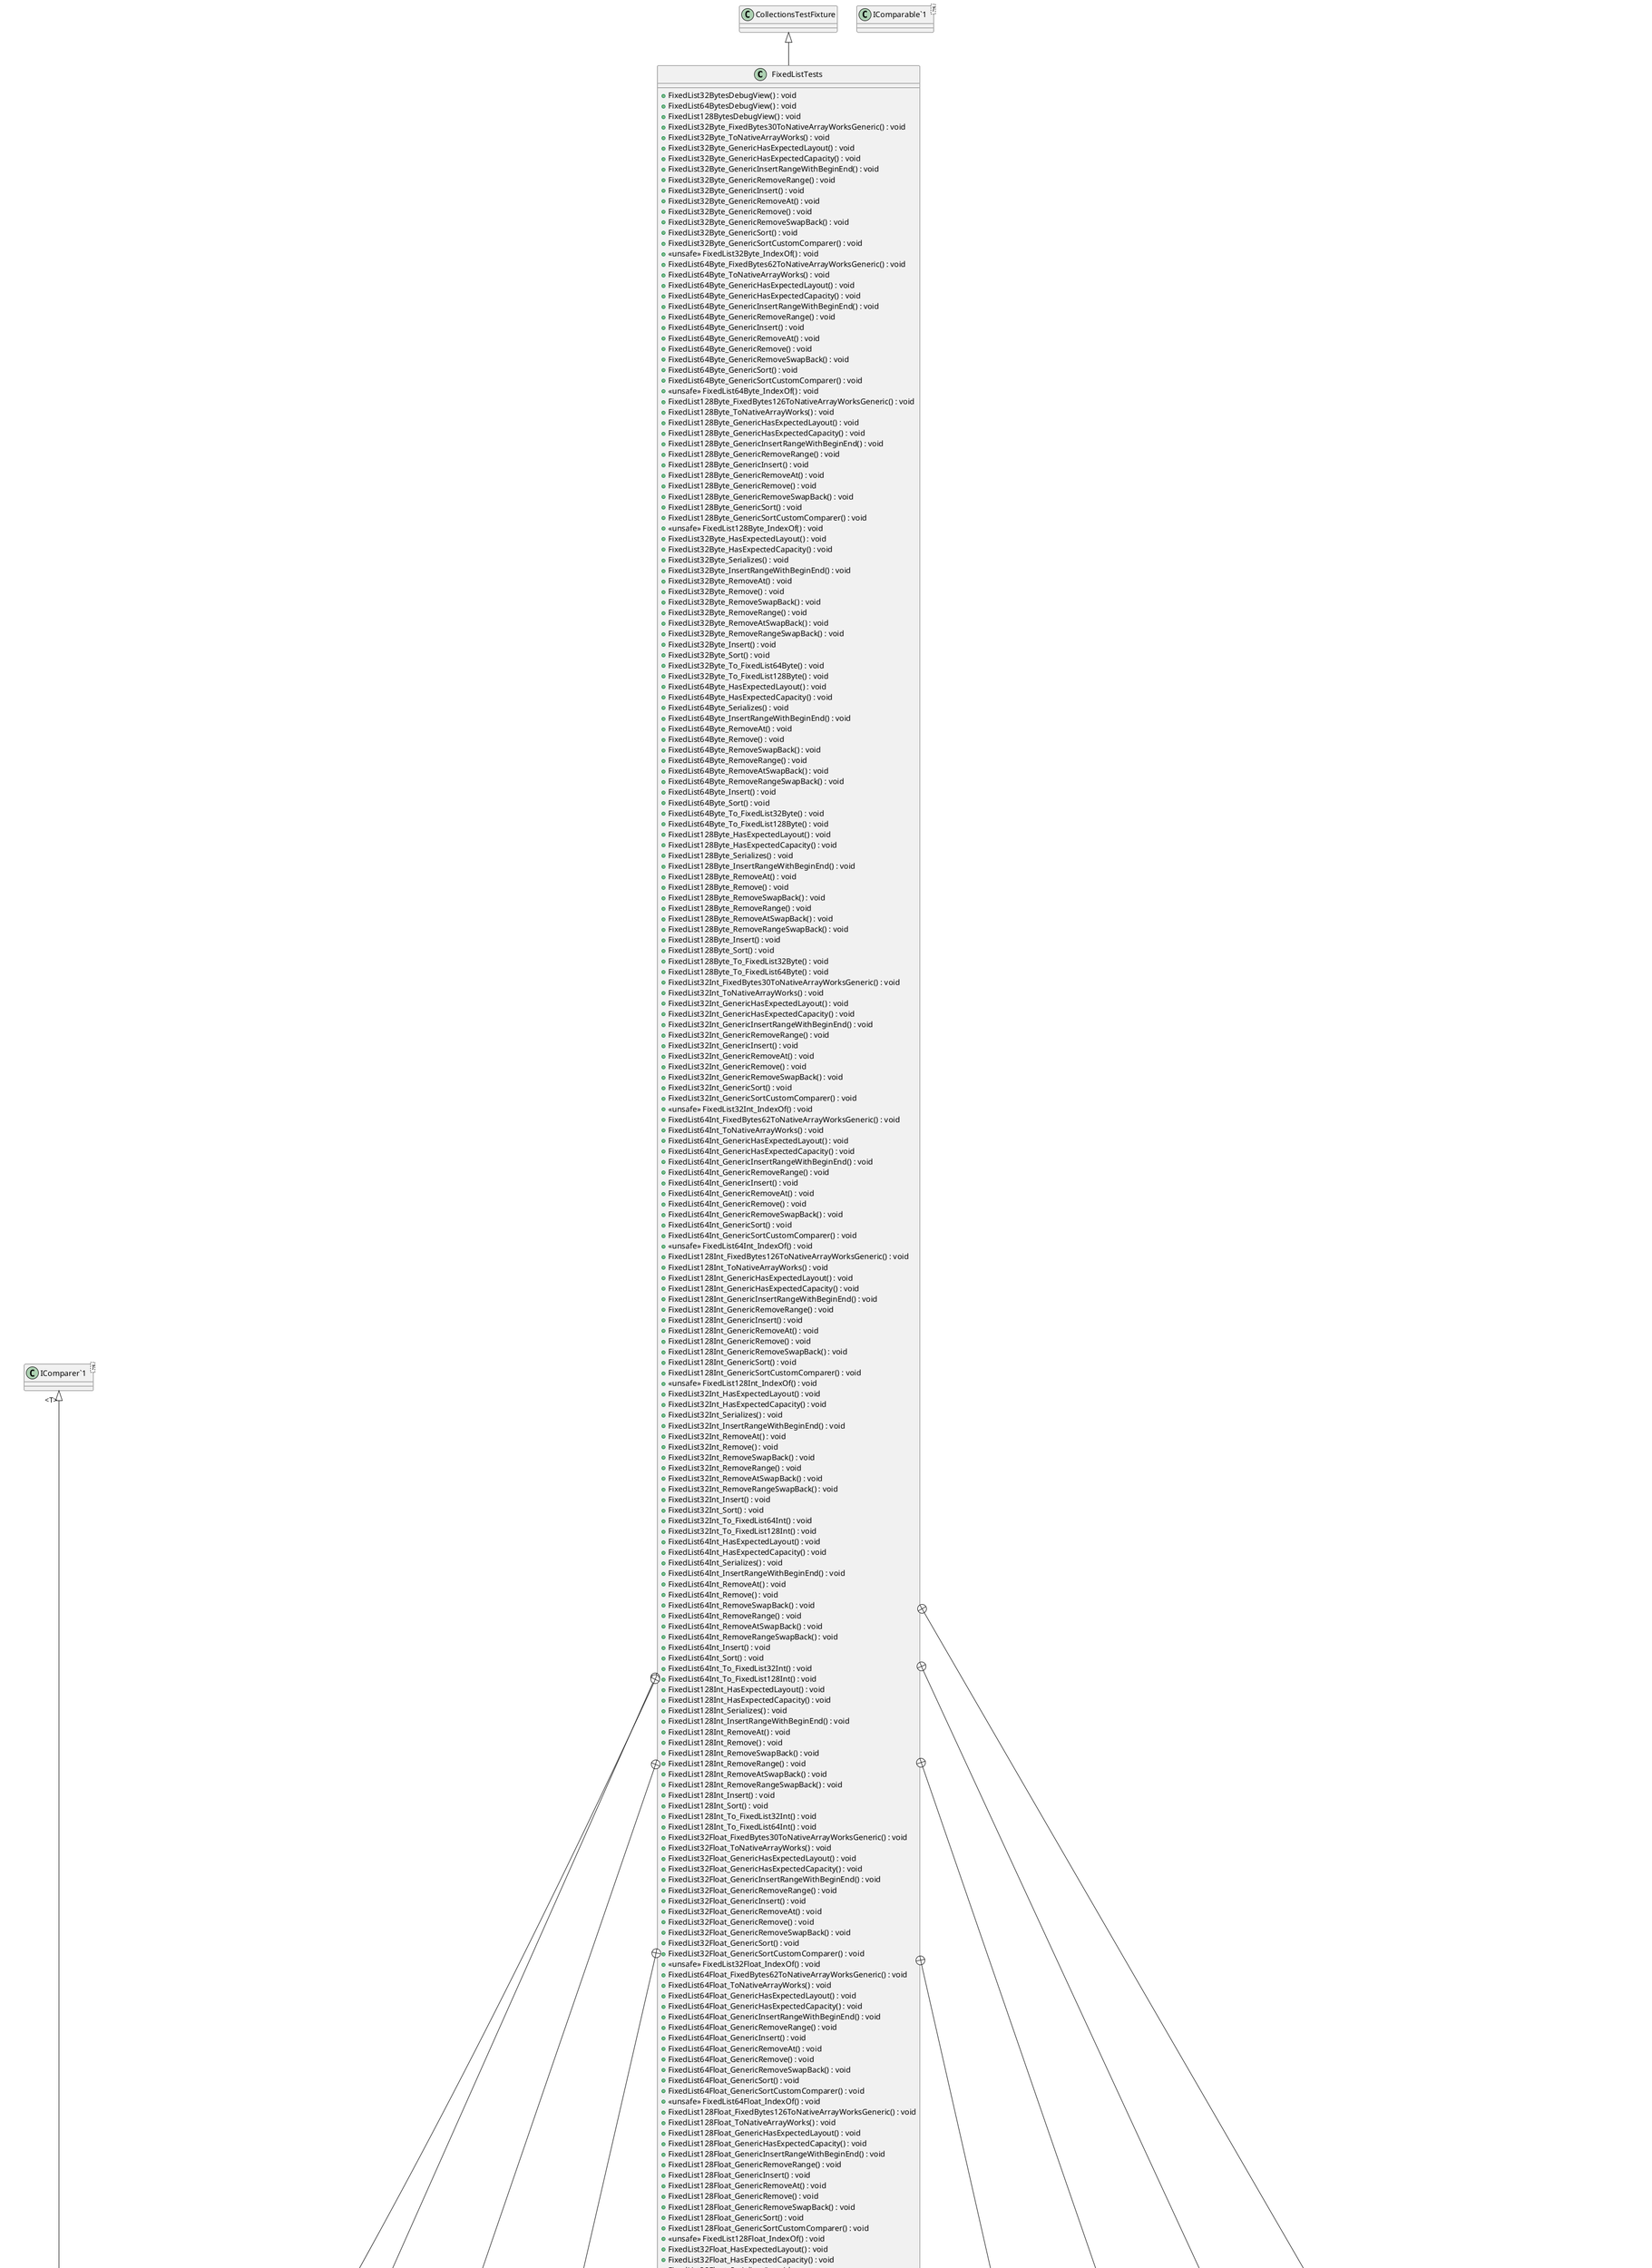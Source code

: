 @startuml
class FixedListTests {
    + FixedList32BytesDebugView() : void
    + FixedList64BytesDebugView() : void
    + FixedList128BytesDebugView() : void
    + FixedList32Byte_FixedBytes30ToNativeArrayWorksGeneric() : void
    + FixedList32Byte_ToNativeArrayWorks() : void
    + FixedList32Byte_GenericHasExpectedLayout() : void
    + FixedList32Byte_GenericHasExpectedCapacity() : void
    + FixedList32Byte_GenericInsertRangeWithBeginEnd() : void
    + FixedList32Byte_GenericRemoveRange() : void
    + FixedList32Byte_GenericInsert() : void
    + FixedList32Byte_GenericRemoveAt() : void
    + FixedList32Byte_GenericRemove() : void
    + FixedList32Byte_GenericRemoveSwapBack() : void
    + FixedList32Byte_GenericSort() : void
    + FixedList32Byte_GenericSortCustomComparer() : void
    + <<unsafe>> FixedList32Byte_IndexOf() : void
    + FixedList64Byte_FixedBytes62ToNativeArrayWorksGeneric() : void
    + FixedList64Byte_ToNativeArrayWorks() : void
    + FixedList64Byte_GenericHasExpectedLayout() : void
    + FixedList64Byte_GenericHasExpectedCapacity() : void
    + FixedList64Byte_GenericInsertRangeWithBeginEnd() : void
    + FixedList64Byte_GenericRemoveRange() : void
    + FixedList64Byte_GenericInsert() : void
    + FixedList64Byte_GenericRemoveAt() : void
    + FixedList64Byte_GenericRemove() : void
    + FixedList64Byte_GenericRemoveSwapBack() : void
    + FixedList64Byte_GenericSort() : void
    + FixedList64Byte_GenericSortCustomComparer() : void
    + <<unsafe>> FixedList64Byte_IndexOf() : void
    + FixedList128Byte_FixedBytes126ToNativeArrayWorksGeneric() : void
    + FixedList128Byte_ToNativeArrayWorks() : void
    + FixedList128Byte_GenericHasExpectedLayout() : void
    + FixedList128Byte_GenericHasExpectedCapacity() : void
    + FixedList128Byte_GenericInsertRangeWithBeginEnd() : void
    + FixedList128Byte_GenericRemoveRange() : void
    + FixedList128Byte_GenericInsert() : void
    + FixedList128Byte_GenericRemoveAt() : void
    + FixedList128Byte_GenericRemove() : void
    + FixedList128Byte_GenericRemoveSwapBack() : void
    + FixedList128Byte_GenericSort() : void
    + FixedList128Byte_GenericSortCustomComparer() : void
    + <<unsafe>> FixedList128Byte_IndexOf() : void
    + FixedList32Byte_HasExpectedLayout() : void
    + FixedList32Byte_HasExpectedCapacity() : void
    + FixedList32Byte_Serializes() : void
    + FixedList32Byte_InsertRangeWithBeginEnd() : void
    + FixedList32Byte_RemoveAt() : void
    + FixedList32Byte_Remove() : void
    + FixedList32Byte_RemoveSwapBack() : void
    + FixedList32Byte_RemoveRange() : void
    + FixedList32Byte_RemoveAtSwapBack() : void
    + FixedList32Byte_RemoveRangeSwapBack() : void
    + FixedList32Byte_Insert() : void
    + FixedList32Byte_Sort() : void
    + FixedList32Byte_To_FixedList64Byte() : void
    + FixedList32Byte_To_FixedList128Byte() : void
    + FixedList64Byte_HasExpectedLayout() : void
    + FixedList64Byte_HasExpectedCapacity() : void
    + FixedList64Byte_Serializes() : void
    + FixedList64Byte_InsertRangeWithBeginEnd() : void
    + FixedList64Byte_RemoveAt() : void
    + FixedList64Byte_Remove() : void
    + FixedList64Byte_RemoveSwapBack() : void
    + FixedList64Byte_RemoveRange() : void
    + FixedList64Byte_RemoveAtSwapBack() : void
    + FixedList64Byte_RemoveRangeSwapBack() : void
    + FixedList64Byte_Insert() : void
    + FixedList64Byte_Sort() : void
    + FixedList64Byte_To_FixedList32Byte() : void
    + FixedList64Byte_To_FixedList128Byte() : void
    + FixedList128Byte_HasExpectedLayout() : void
    + FixedList128Byte_HasExpectedCapacity() : void
    + FixedList128Byte_Serializes() : void
    + FixedList128Byte_InsertRangeWithBeginEnd() : void
    + FixedList128Byte_RemoveAt() : void
    + FixedList128Byte_Remove() : void
    + FixedList128Byte_RemoveSwapBack() : void
    + FixedList128Byte_RemoveRange() : void
    + FixedList128Byte_RemoveAtSwapBack() : void
    + FixedList128Byte_RemoveRangeSwapBack() : void
    + FixedList128Byte_Insert() : void
    + FixedList128Byte_Sort() : void
    + FixedList128Byte_To_FixedList32Byte() : void
    + FixedList128Byte_To_FixedList64Byte() : void
    + FixedList32Int_FixedBytes30ToNativeArrayWorksGeneric() : void
    + FixedList32Int_ToNativeArrayWorks() : void
    + FixedList32Int_GenericHasExpectedLayout() : void
    + FixedList32Int_GenericHasExpectedCapacity() : void
    + FixedList32Int_GenericInsertRangeWithBeginEnd() : void
    + FixedList32Int_GenericRemoveRange() : void
    + FixedList32Int_GenericInsert() : void
    + FixedList32Int_GenericRemoveAt() : void
    + FixedList32Int_GenericRemove() : void
    + FixedList32Int_GenericRemoveSwapBack() : void
    + FixedList32Int_GenericSort() : void
    + FixedList32Int_GenericSortCustomComparer() : void
    + <<unsafe>> FixedList32Int_IndexOf() : void
    + FixedList64Int_FixedBytes62ToNativeArrayWorksGeneric() : void
    + FixedList64Int_ToNativeArrayWorks() : void
    + FixedList64Int_GenericHasExpectedLayout() : void
    + FixedList64Int_GenericHasExpectedCapacity() : void
    + FixedList64Int_GenericInsertRangeWithBeginEnd() : void
    + FixedList64Int_GenericRemoveRange() : void
    + FixedList64Int_GenericInsert() : void
    + FixedList64Int_GenericRemoveAt() : void
    + FixedList64Int_GenericRemove() : void
    + FixedList64Int_GenericRemoveSwapBack() : void
    + FixedList64Int_GenericSort() : void
    + FixedList64Int_GenericSortCustomComparer() : void
    + <<unsafe>> FixedList64Int_IndexOf() : void
    + FixedList128Int_FixedBytes126ToNativeArrayWorksGeneric() : void
    + FixedList128Int_ToNativeArrayWorks() : void
    + FixedList128Int_GenericHasExpectedLayout() : void
    + FixedList128Int_GenericHasExpectedCapacity() : void
    + FixedList128Int_GenericInsertRangeWithBeginEnd() : void
    + FixedList128Int_GenericRemoveRange() : void
    + FixedList128Int_GenericInsert() : void
    + FixedList128Int_GenericRemoveAt() : void
    + FixedList128Int_GenericRemove() : void
    + FixedList128Int_GenericRemoveSwapBack() : void
    + FixedList128Int_GenericSort() : void
    + FixedList128Int_GenericSortCustomComparer() : void
    + <<unsafe>> FixedList128Int_IndexOf() : void
    + FixedList32Int_HasExpectedLayout() : void
    + FixedList32Int_HasExpectedCapacity() : void
    + FixedList32Int_Serializes() : void
    + FixedList32Int_InsertRangeWithBeginEnd() : void
    + FixedList32Int_RemoveAt() : void
    + FixedList32Int_Remove() : void
    + FixedList32Int_RemoveSwapBack() : void
    + FixedList32Int_RemoveRange() : void
    + FixedList32Int_RemoveAtSwapBack() : void
    + FixedList32Int_RemoveRangeSwapBack() : void
    + FixedList32Int_Insert() : void
    + FixedList32Int_Sort() : void
    + FixedList32Int_To_FixedList64Int() : void
    + FixedList32Int_To_FixedList128Int() : void
    + FixedList64Int_HasExpectedLayout() : void
    + FixedList64Int_HasExpectedCapacity() : void
    + FixedList64Int_Serializes() : void
    + FixedList64Int_InsertRangeWithBeginEnd() : void
    + FixedList64Int_RemoveAt() : void
    + FixedList64Int_Remove() : void
    + FixedList64Int_RemoveSwapBack() : void
    + FixedList64Int_RemoveRange() : void
    + FixedList64Int_RemoveAtSwapBack() : void
    + FixedList64Int_RemoveRangeSwapBack() : void
    + FixedList64Int_Insert() : void
    + FixedList64Int_Sort() : void
    + FixedList64Int_To_FixedList32Int() : void
    + FixedList64Int_To_FixedList128Int() : void
    + FixedList128Int_HasExpectedLayout() : void
    + FixedList128Int_HasExpectedCapacity() : void
    + FixedList128Int_Serializes() : void
    + FixedList128Int_InsertRangeWithBeginEnd() : void
    + FixedList128Int_RemoveAt() : void
    + FixedList128Int_Remove() : void
    + FixedList128Int_RemoveSwapBack() : void
    + FixedList128Int_RemoveRange() : void
    + FixedList128Int_RemoveAtSwapBack() : void
    + FixedList128Int_RemoveRangeSwapBack() : void
    + FixedList128Int_Insert() : void
    + FixedList128Int_Sort() : void
    + FixedList128Int_To_FixedList32Int() : void
    + FixedList128Int_To_FixedList64Int() : void
    + FixedList32Float_FixedBytes30ToNativeArrayWorksGeneric() : void
    + FixedList32Float_ToNativeArrayWorks() : void
    + FixedList32Float_GenericHasExpectedLayout() : void
    + FixedList32Float_GenericHasExpectedCapacity() : void
    + FixedList32Float_GenericInsertRangeWithBeginEnd() : void
    + FixedList32Float_GenericRemoveRange() : void
    + FixedList32Float_GenericInsert() : void
    + FixedList32Float_GenericRemoveAt() : void
    + FixedList32Float_GenericRemove() : void
    + FixedList32Float_GenericRemoveSwapBack() : void
    + FixedList32Float_GenericSort() : void
    + FixedList32Float_GenericSortCustomComparer() : void
    + <<unsafe>> FixedList32Float_IndexOf() : void
    + FixedList64Float_FixedBytes62ToNativeArrayWorksGeneric() : void
    + FixedList64Float_ToNativeArrayWorks() : void
    + FixedList64Float_GenericHasExpectedLayout() : void
    + FixedList64Float_GenericHasExpectedCapacity() : void
    + FixedList64Float_GenericInsertRangeWithBeginEnd() : void
    + FixedList64Float_GenericRemoveRange() : void
    + FixedList64Float_GenericInsert() : void
    + FixedList64Float_GenericRemoveAt() : void
    + FixedList64Float_GenericRemove() : void
    + FixedList64Float_GenericRemoveSwapBack() : void
    + FixedList64Float_GenericSort() : void
    + FixedList64Float_GenericSortCustomComparer() : void
    + <<unsafe>> FixedList64Float_IndexOf() : void
    + FixedList128Float_FixedBytes126ToNativeArrayWorksGeneric() : void
    + FixedList128Float_ToNativeArrayWorks() : void
    + FixedList128Float_GenericHasExpectedLayout() : void
    + FixedList128Float_GenericHasExpectedCapacity() : void
    + FixedList128Float_GenericInsertRangeWithBeginEnd() : void
    + FixedList128Float_GenericRemoveRange() : void
    + FixedList128Float_GenericInsert() : void
    + FixedList128Float_GenericRemoveAt() : void
    + FixedList128Float_GenericRemove() : void
    + FixedList128Float_GenericRemoveSwapBack() : void
    + FixedList128Float_GenericSort() : void
    + FixedList128Float_GenericSortCustomComparer() : void
    + <<unsafe>> FixedList128Float_IndexOf() : void
    + FixedList32Float_HasExpectedLayout() : void
    + FixedList32Float_HasExpectedCapacity() : void
    + FixedList32Float_Serializes() : void
    + FixedList32Float_InsertRangeWithBeginEnd() : void
    + FixedList32Float_RemoveAt() : void
    + FixedList32Float_Remove() : void
    + FixedList32Float_RemoveSwapBack() : void
    + FixedList32Float_RemoveRange() : void
    + FixedList32Float_RemoveAtSwapBack() : void
    + FixedList32Float_RemoveRangeSwapBack() : void
    + FixedList32Float_Insert() : void
    + FixedList32Float_Sort() : void
    + FixedList32Float_To_FixedList64Float() : void
    + FixedList32Float_To_FixedList128Float() : void
    + FixedList64Float_HasExpectedLayout() : void
    + FixedList64Float_HasExpectedCapacity() : void
    + FixedList64Float_Serializes() : void
    + FixedList64Float_InsertRangeWithBeginEnd() : void
    + FixedList64Float_RemoveAt() : void
    + FixedList64Float_Remove() : void
    + FixedList64Float_RemoveSwapBack() : void
    + FixedList64Float_RemoveRange() : void
    + FixedList64Float_RemoveAtSwapBack() : void
    + FixedList64Float_RemoveRangeSwapBack() : void
    + FixedList64Float_Insert() : void
    + FixedList64Float_Sort() : void
    + FixedList64Float_To_FixedList32Float() : void
    + FixedList64Float_To_FixedList128Float() : void
    + FixedList128Float_HasExpectedLayout() : void
    + FixedList128Float_HasExpectedCapacity() : void
    + FixedList128Float_Serializes() : void
    + FixedList128Float_InsertRangeWithBeginEnd() : void
    + FixedList128Float_RemoveAt() : void
    + FixedList128Float_Remove() : void
    + FixedList128Float_RemoveSwapBack() : void
    + FixedList128Float_RemoveRange() : void
    + FixedList128Float_RemoveAtSwapBack() : void
    + FixedList128Float_RemoveRangeSwapBack() : void
    + FixedList128Float_Insert() : void
    + FixedList128Float_Sort() : void
    + FixedList128Float_To_FixedList32Float() : void
    + FixedList128Float_To_FixedList64Float() : void
}
struct NonComparableStruct {
    + a : int
}
struct "DescendingComparer`1"<T> {
    + Compare(x:T, y:T) : int
}
class ScriptableObjectFixedList32Byte_ {
}
class ScriptableObjectFixedList64Byte_ {
}
class ScriptableObjectFixedList128Byte_ {
}
class ScriptableObjectFixedList32Int_ {
}
class ScriptableObjectFixedList64Int_ {
}
class ScriptableObjectFixedList128Int_ {
}
class ScriptableObjectFixedList32Float_ {
}
class ScriptableObjectFixedList64Float_ {
}
class ScriptableObjectFixedList128Float_ {
}
class "IComparer`1"<T> {
}
class "IComparable`1"<T> {
}
class "FixedList32Bytes`1"<T> {
}
class "FixedList64Bytes`1"<T> {
}
class "FixedList128Bytes`1"<T> {
}
CollectionsTestFixture <|-- FixedListTests
FixedListTests +-- NonComparableStruct
FixedListTests +-- "DescendingComparer`1"
"IComparer`1" "<T>" <|-- "DescendingComparer`1"
FixedListTests +-- ScriptableObjectFixedList32Byte_
ScriptableObjectFixedList32Byte_ --> "List<byte>" "FixedList32Bytes`1"
FixedListTests +-- ScriptableObjectFixedList64Byte_
ScriptableObjectFixedList64Byte_ --> "List<byte>" "FixedList64Bytes`1"
FixedListTests +-- ScriptableObjectFixedList128Byte_
ScriptableObjectFixedList128Byte_ --> "List<byte>" "FixedList128Bytes`1"
FixedListTests +-- ScriptableObjectFixedList32Int_
ScriptableObjectFixedList32Int_ --> "List<int>" "FixedList32Bytes`1"
FixedListTests +-- ScriptableObjectFixedList64Int_
ScriptableObjectFixedList64Int_ --> "List<int>" "FixedList64Bytes`1"
FixedListTests +-- ScriptableObjectFixedList128Int_
ScriptableObjectFixedList128Int_ --> "List<int>" "FixedList128Bytes`1"
FixedListTests +-- ScriptableObjectFixedList32Float_
ScriptableObjectFixedList32Float_ --> "List<float>" "FixedList32Bytes`1"
FixedListTests +-- ScriptableObjectFixedList64Float_
ScriptableObjectFixedList64Float_ --> "List<float>" "FixedList64Bytes`1"
FixedListTests +-- ScriptableObjectFixedList128Float_
ScriptableObjectFixedList128Float_ --> "List<float>" "FixedList128Bytes`1"
@enduml
